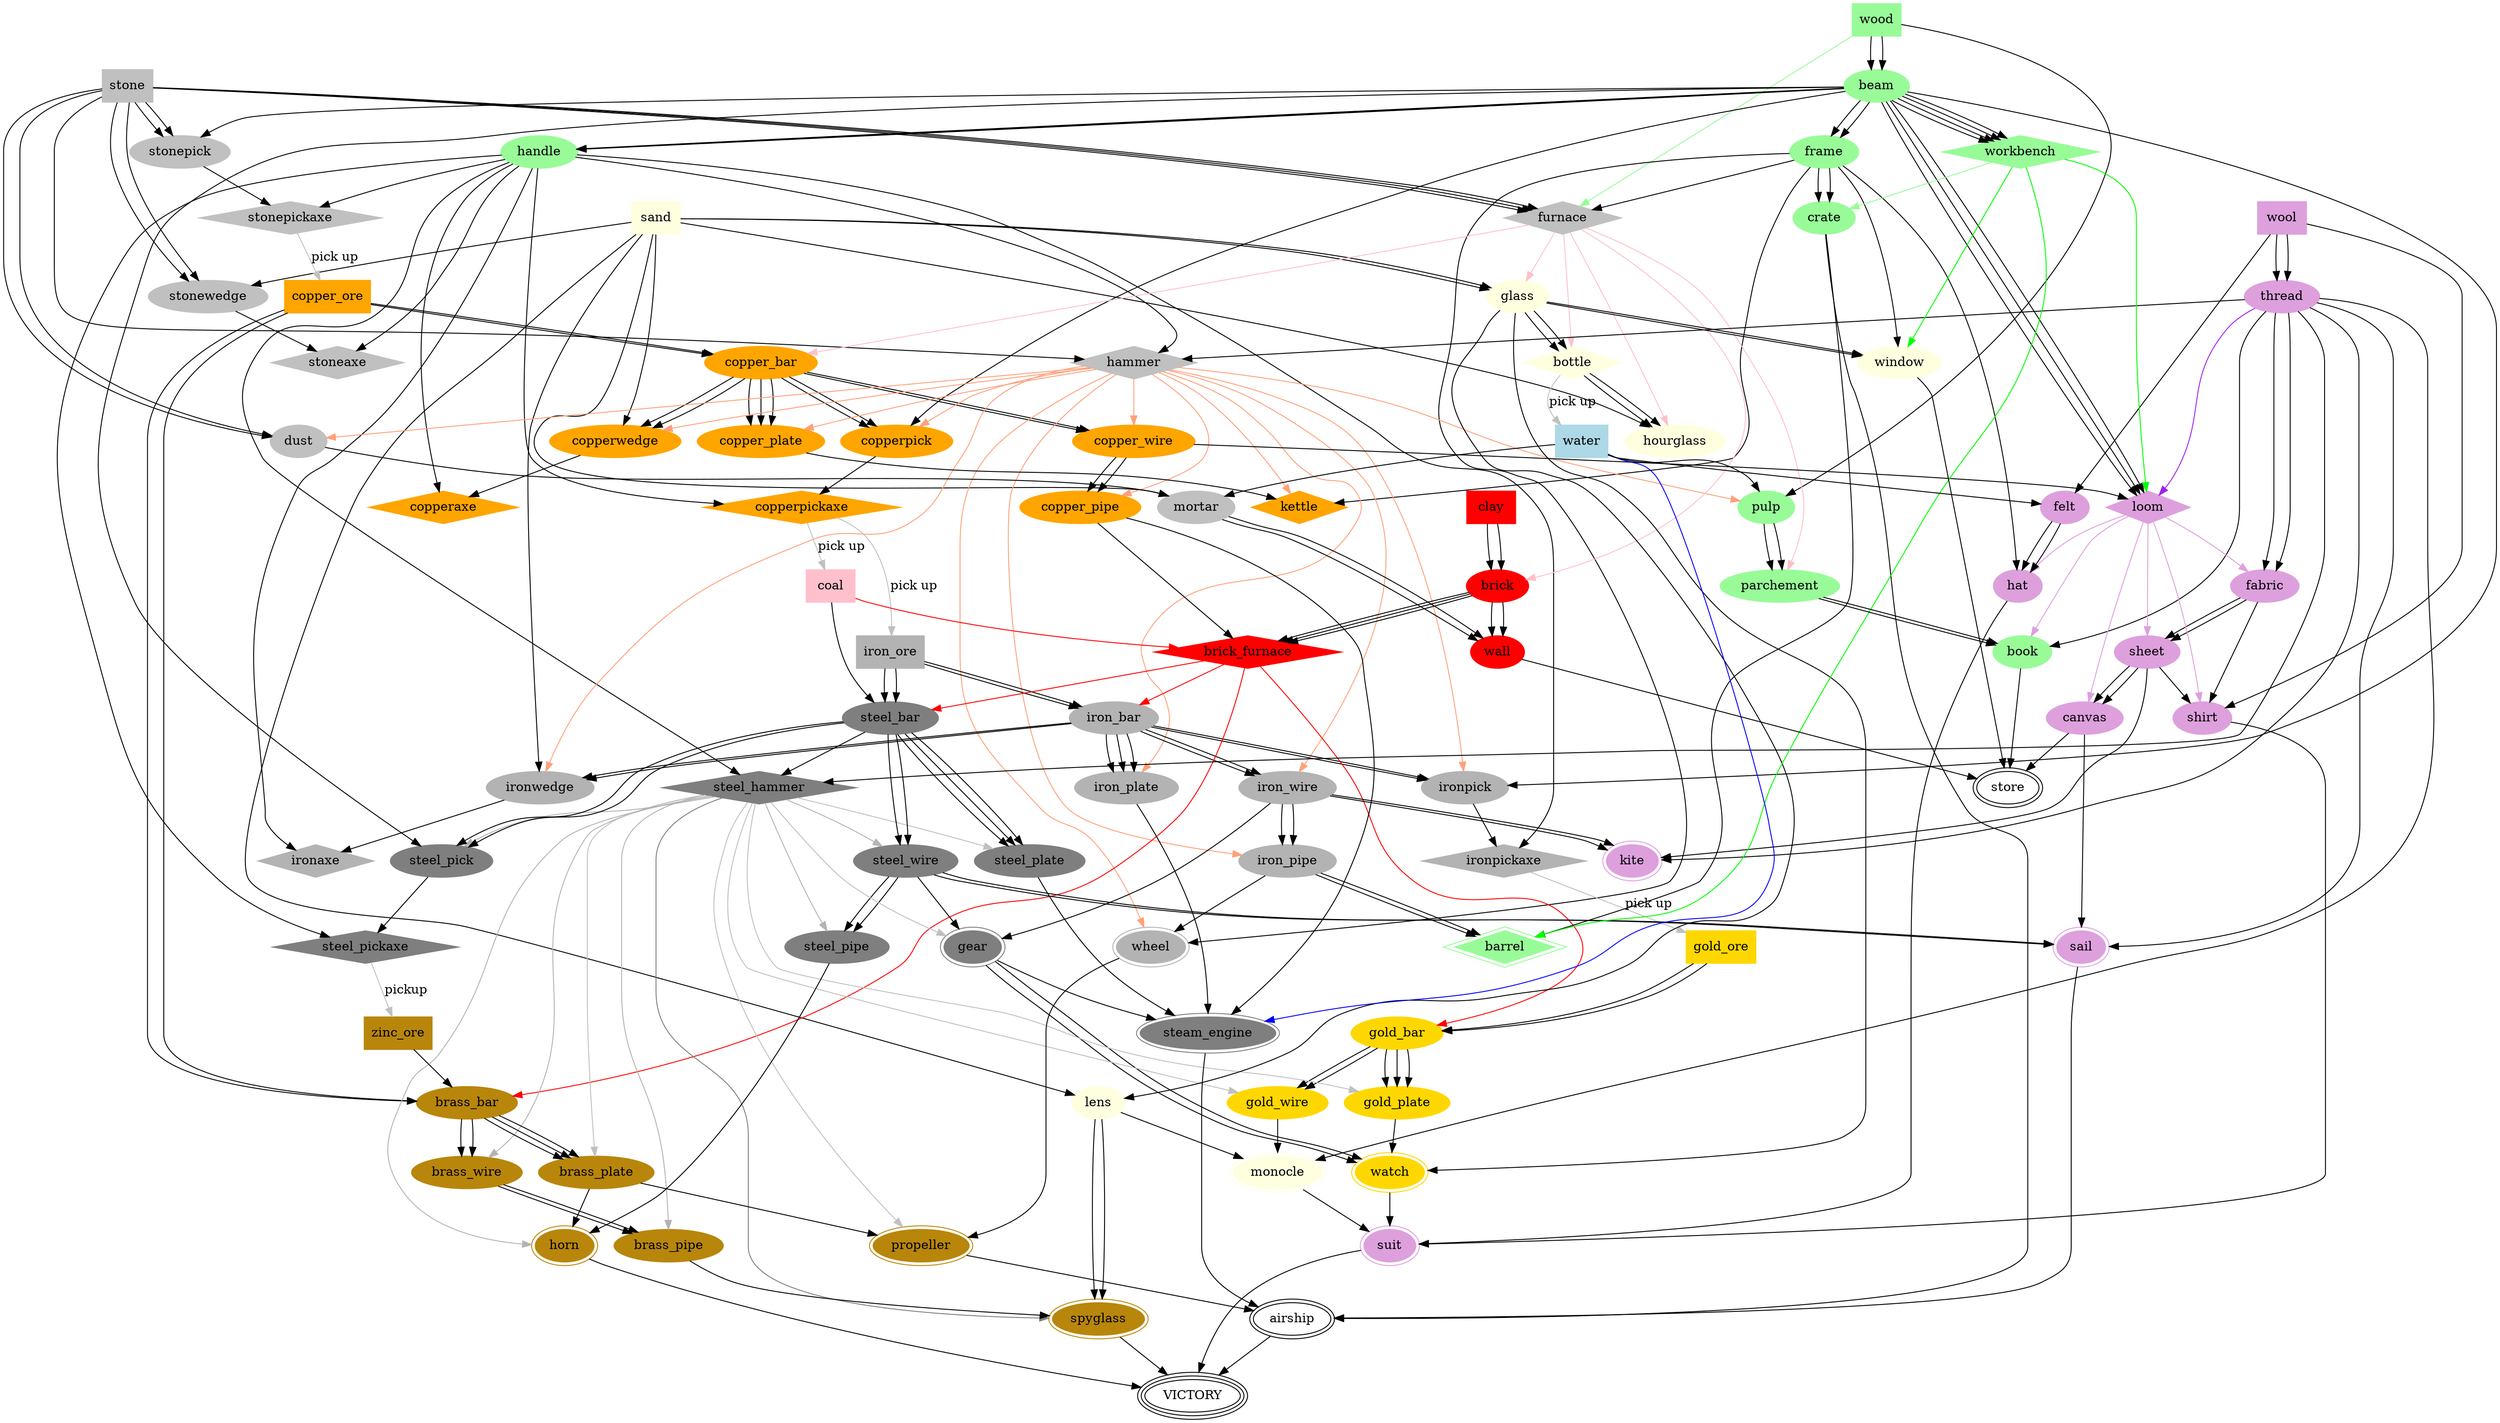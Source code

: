 digraph techtree {
wood -> beam;
wood -> beam;
beam -> frame;
beam -> frame;
beam -> handle;
beam -> handle;
beam -> handle;

sand -> stonewedge;
stone -> stonewedge;
stone -> stonewedge;
stonewedge -> stoneaxe;
handle -> stoneaxe;

beam -> stonepick;
stone -> stonepick;
stone -> stonepick;
stonepick -> stonepickaxe;
handle -> stonepickaxe;

sand -> copperwedge;
copper_bar -> copperwedge;
copper_bar -> copperwedge;
hammer -> copperwedge [color=lightsalmon];
copperwedge -> copperaxe;
handle -> copperaxe;

beam -> copperpick;
copper_bar -> copperpick;
copper_bar -> copperpick;
hammer -> copperpick [color=lightsalmon];
copperpick -> copperpickaxe;
handle -> copperpickaxe;

sand -> ironwedge;
iron_bar -> ironwedge;
iron_bar -> ironwedge;
hammer -> ironwedge [color=lightsalmon];
ironwedge -> ironaxe;
handle -> ironaxe;

beam -> ironpick;
iron_bar -> ironpick;
iron_bar -> ironpick;
hammer -> ironpick [color=lightsalmon];
ironpick -> ironpickaxe;
handle -> ironpickaxe;

stone -> furnace;
stone -> furnace;
stone -> furnace;
frame -> furnace;
iron_ore -> iron_bar;
iron_ore -> iron_bar;
wood -> furnace [color=palegreen];
coal -> brick_furnace [color=red];
brick_furnace -> iron_bar  [color=red];
copper_ore -> copper_bar;
copper_ore -> copper_bar;
furnace -> copper_bar [color=pink];
gold_ore -> gold_bar;
gold_ore -> gold_bar;
brick_furnace -> gold_bar [color=red];

steel_wire -> gear;
iron_wire -> gear;
steel_hammer -> gear [color=gray];

stone -> hammer;
handle -> hammer;
thread -> hammer;
iron_bar -> iron_wire;
iron_bar -> iron_wire;
hammer -> iron_wire [color=lightsalmon];
copper_bar -> copper_wire;
copper_bar -> copper_wire;
hammer -> copper_wire [color=lightsalmon];
gold_bar -> gold_wire;
gold_bar -> gold_wire;
steel_hammer -> gold_wire [color=gray];
sand -> glass;
furnace -> glass [color=pink];
sand -> glass;
glass -> bottle;
glass -> bottle;
furnace -> bottle  [color=pink];

wool -> thread;
wool -> thread;
thread -> fabric;
thread -> fabric;
loom -> fabric [color=plum];
fabric -> sheet;
fabric -> sheet;
loom -> sheet [color=plum];
wool -> shirt;
fabric -> shirt;
sheet -> shirt;
loom -> shirt [color=plum];
sheet -> canvas;
sheet -> canvas;
loom -> canvas [color=plum];


frame -> crate;
frame -> crate;
workbench -> crate [color=palegreen];

iron_wire -> iron_pipe;
iron_wire -> iron_pipe;
hammer -> iron_pipe [color=lightsalmon];

brass_wire -> brass_pipe;
brass_wire -> brass_pipe;
steel_hammer -> brass_pipe [color=gray70];

steel_wire -> steel_pipe;
steel_wire -> steel_pipe;
steel_hammer -> steel_pipe [color=gray70];

copper_wire -> copper_pipe;
copper_wire -> copper_pipe;
hammer -> copper_pipe [color=lightsalmon];

brass_bar -> brass_wire;
brass_bar -> brass_wire;
steel_hammer -> brass_wire [color=gray70];

/*
copper_ore -> bronze_bar;
copper_ore -> bronze_bar;
tin_ore -> bronze_bar;
brick_furnace -> bronze_bar [color=red];
bronze_wire -> bronze_pipe;
bronze_wire -> bronze_pipe;
steel_hammer -> bronze_pipe [color=gray70];
bronze_bar -> bronze_wire;
bronze_bar -> bronze_wire;
steel_hammer -> bronze_wire [color=gray70];
bronze_bar -> bronze_plate;
bronze_bar -> bronze_plate;
bronze_bar -> bronze_plate;
steel_hammer -> bronze_plate [color=gray];
steel_pickaxe -> tin_ore [label="pickup"];
*/



iron_pipe -> wheel;
frame -> wheel;
hammer -> wheel [color=lightsalmon];

glass -> lens;
sand -> lens;

lens -> monocle;
gold_wire -> monocle;
thread -> monocle;

gear -> watch;
gear -> watch;
glass -> watch;
gold_plate -> watch;

crate -> airship;
sail -> airship;
propeller -> airship;
steam_engine -> airship;

monocle -> suit;
watch -> suit;
shirt -> suit;
hat -> suit;

sheet -> kite;
iron_wire -> kite;
iron_wire -> kite;
thread -> kite;

canvas -> sail;
steel_wire -> sail;
steel_wire -> sail;
thread -> sail;

lens -> spyglass;
lens -> spyglass;
brass_pipe -> spyglass;
steel_hammer -> spyglass [color=grey50];

hammer -> pulp [color=lightsalmon];
water -> pulp;
wood -> pulp;

water -> felt;
wool -> felt;

furnace -> parchement [color=pink];
pulp -> parchement;
pulp -> parchement;

parchement -> book;
parchement -> book;
thread -> book;
loom -> book [color=plum];

felt -> hat;
felt -> hat;
frame -> hat;
loom -> hat [color=plum];

beam -> loom;
beam -> loom;
beam -> loom;
copper_wire -> loom;
workbench -> loom [color=green];
thread -> loom [color=purple];

stone -> dust
stone -> dust
hammer -> dust [color=lightsalmon];

sand -> mortar
dust -> mortar
water -> mortar

beam -> workbench;
beam -> workbench;
beam -> workbench;
beam -> workbench;

glass -> window;
glass -> window;
frame -> window;
workbench -> window [color=green];

clay -> brick;
clay -> brick;
furnace -> brick [color=pink];

brick -> wall;
brick -> wall;
mortar -> wall;
mortar -> wall;

copper_plate -> kettle;
frame -> kettle;
hammer -> kettle [color=lightsalmon];

brick -> brick_furnace;
brick -> brick_furnace;
brick -> brick_furnace;
copper_pipe -> brick_furnace;

canvas -> store;
wall -> store;
window -> store;
book -> store;

bottle -> hourglass;
bottle -> hourglass;
sand -> hourglass;
furnace -> hourglass [color=pink];

crate -> barrel;
iron_pipe -> barrel;
iron_pipe -> barrel;
workbench -> barrel [color=green];

iron_ore -> steel_bar;
iron_ore -> steel_bar;
coal -> steel_bar;
brick_furnace -> steel_bar [color=red];

copper_ore -> brass_bar;
copper_ore -> brass_bar;
zinc_ore -> brass_bar;
brick_furnace -> brass_bar [color=red];


iron_bar -> iron_plate;
iron_bar -> iron_plate;
iron_bar -> iron_plate;
hammer -> iron_plate  [color=lightsalmon];

steel_bar -> steel_plate;
steel_bar -> steel_plate;
steel_bar -> steel_plate;
steel_hammer -> steel_plate [color=gray];

copper_bar -> copper_plate;
copper_bar -> copper_plate;
copper_bar -> copper_plate;
hammer -> copper_plate [color=lightsalmon];

gold_bar -> gold_plate;
gold_bar -> gold_plate;
gold_bar -> gold_plate;
steel_hammer -> gold_plate [color=gray];

brass_bar -> brass_plate;
brass_bar -> brass_plate;
brass_bar -> brass_plate;
steel_hammer -> brass_plate [color=gray];

steel_bar -> steel_wire;
steel_bar -> steel_wire;
steel_hammer -> steel_wire [color=gray70];

steel_bar -> steel_hammer;
thread -> steel_hammer;
handle -> steel_hammer;

brass_plate -> horn;
steel_pipe -> horn;
steel_hammer -> horn [color=gray70];

steel_bar -> steel_pick;
steel_bar -> steel_pick;
beam -> steel_pick;
steel_hammer -> steel_pick [color=gray70];

steel_pick -> steel_pickaxe;
handle -> steel_pickaxe;

wheel -> propeller;
brass_plate -> propeller;
steel_hammer -> propeller [color=grey];

copper_pipe -> steam_engine;
steel_plate -> steam_engine;
iron_plate -> steam_engine;
gear -> steam_engine;


water -> steam_engine [color=blue];

horn -> VICTORY;
airship -> VICTORY;
suit -> VICTORY;
spyglass -> VICTORY;

stonepickaxe -> copper_ore  [label="pick up", color=gray];
copperpickaxe -> coal  [label="pick up", color=gray];
copperpickaxe -> iron_ore [label="pick up", color=gray];
ironpickaxe -> gold_ore [label="pick up", color=gray];
bottle -> water [label="pick up", color=gray];
steel_pickaxe -> zinc_ore [label="pickup", color=gray];
/*
stoneaxe -> copperaxe [label="prereq"];
copperaxe -> ironaxe [label="prereq"];
bottle -> kettle [label="prereq"];
kettle -> barrel [label="prereq"];
hourglass -> watch [label="prereq"];
*/

kite [peripheries=2];
spyglass [peripheries=2];
monocle [peripheries=2];
watch [peripheries=2];
suit [peripheries=2];
store [peripheries=2];
spyglass [peripheries=2];
horn [peripheries=2];
sail [peripheries=2];
barrel [peripheries=2];
wheel [peripheries=2];
gear [peripheries=2];
steam_engine [peripheries=2];
propeller [peripheries=2];
airship [peripheries=2];
VICTORY [peripheries=3];

water [color=lightblue,style=filled,shape=box];

coal [color=pink,style=filled,shape=box];


wool [color=plum,style=filled,shape=box];
loom [color=plum,style=filled,shape=diamond];
thread [color=plum,style=filled];
fabric [color=plum,style=filled];
sheet [color=plum,style=filled];
shirt [color=plum,style=filled];
canvas [color=plum,style=filled];
sail [color=plum,style=filled];
kite [color=plum,style=filled];
suit [color=plum,style=filled];
felt [color=plum,style=filled];
hat [color=plum,style=filled];

wood [color=palegreen,style=filled,shape=box];
workbench [color=palegreen,style=filled,shape=diamond];
beam [color=palegreen,style=filled];
handle [color=palegreen,style=filled];
pulp [color=palegreen,style=filled];
parchement [color=palegreen,style=filled];
book [color=palegreen,style=filled];
frame [color=palegreen,style=filled];
crate [color=palegreen,style=filled];
barrel [color=palegreen,style=filled,shape=diamond];

sand [color=lightyellow,style=filled,shape=box];
bottle [color=lightyellow,style=filled,shape=diamond];
glass [color=lightyellow,style=filled];
window [color=lightyellow,style=filled];
hourglass [color=lightyellow,style=filled];
monocle [color=lightyellow,style=filled];
lens [color=lightyellow,style=filled];

stone [color=gray,style=filled,shape=box];
stoneaxe [color=gray,style=filled,shape=diamond];
stonepickaxe [color=gray,style=filled,shape=diamond];
stonewedge [color=gray,style=filled];
stonepick [color=gray,style=filled];
dust [color=gray,style=filled];
mortar [color=gray,style=filled];
hammer [color=gray,style=filled,shape=diamond];
furnace [color=gray,style=filled,shape=diamond];

copper_ore [color=orange,style=filled,shape=box];
copperaxe [color=orange,style=filled,shape=diamond];
copperpickaxe [color=orange,style=filled,shape=diamond];
copper_bar [color=orange,style=filled];
copperwedge [color=orange,style=filled];
copperpick [color=orange,style=filled];
copper_wire [color=orange,style=filled];
copper_plate [color=orange,style=filled];
copper_pipe [color=orange,style=filled];
kettle [color=orange,style=filled,shape=diamond];

iron_ore [color=gray70,style=filled,shape=box];
ironaxe [color=gray70,style=filled,shape=diamond];
ironpickaxe [color=gray70,style=filled,shape=diamond];
iron_bar [color=gray70,style=filled];
ironwedge [color=gray70,style=filled];
ironpick [color=gray70,style=filled];
iron_wire [color=gray70,style=filled];
iron_pipe [color=gray70,style=filled];
iron_plate [color=gray70,style=filled];
iron_pipe [color=gray70,style=filled];
wheel [color=gray70,style=filled];

gear [color=grey50,style=filled];
steel_bar [color=grey50,style=filled];
steel_pick [color=grey50,style=filled];
steel_wire [color=grey50,style=filled];
steel_plate [color=grey50,style=filled];
steel_pipe [color=grey50,style=filled];
steam_engine [color=grey50,style=filled];
steel_pickaxe [color=grey50,style=filled,shape=diamond];
steel_hammer [color=grey50,style=filled,shape=diamond]; 

gold_ore [color=gold,style=filled,shape=box];
gold_bar [color=gold,style=filled];
gold_wire [color=gold,style=filled];
gold_plate [color=gold,style=filled];
watch [color=gold,style=filled];

zinc_ore [color=darkgoldenrod,style=filled,shape=box];
brass_bar [color=darkgoldenrod,style=filled];
brass_plate [color=darkgoldenrod,style=filled];
brass_pipe [color=darkgoldenrod,style=filled];
brass_wire [color=darkgoldenrod,style=filled];
horn [color=darkgoldenrod,style=filled];
spyglass [color=darkgoldenrod,style=filled];
propeller [color=darkgoldenrod,style=filled];

/*
tin_ore [color=gray70,style=filled,shape=box];
bronze_bar [color=gray70,style=filled];
bronze_plate [color=gray70,style=filled];
bronze_pipe [color=gray70,style=filled];
bronze_wire [color=gray70,style=filled];
*/

clay [color=red,style=filled,shape=box];
brick [color=red,style=filled];
wall [color=red,style=filled];
brick_furnace [color=red,style=filled,shape=diamond];
}